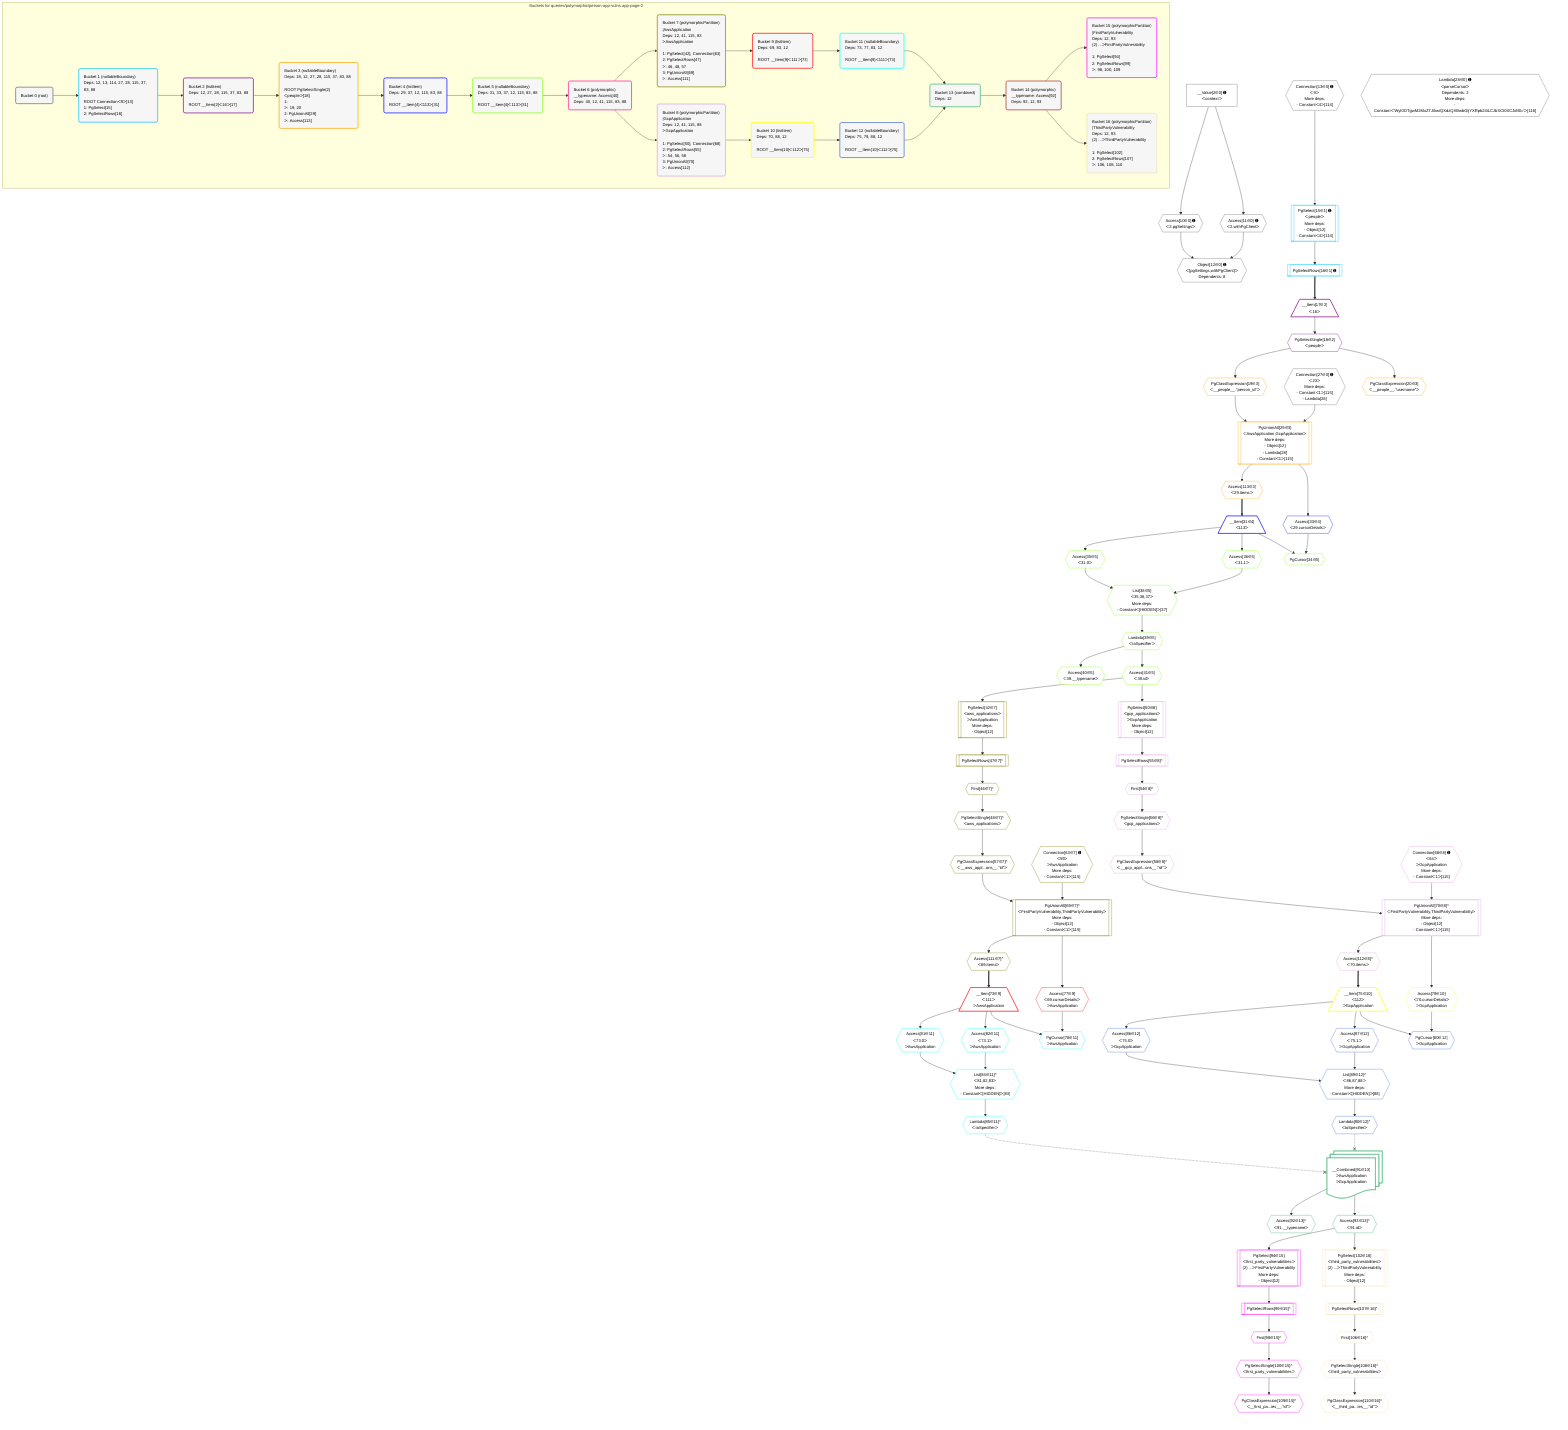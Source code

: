 %%{init: {'themeVariables': { 'fontSize': '12px'}}}%%
graph TD
    classDef path fill:#eee,stroke:#000,color:#000
    classDef plan fill:#fff,stroke-width:1px,color:#000
    classDef itemplan fill:#fff,stroke-width:2px,color:#000
    classDef unbatchedplan fill:#dff,stroke-width:1px,color:#000
    classDef sideeffectplan fill:#fcc,stroke-width:2px,color:#000
    classDef bucket fill:#f6f6f6,color:#000,stroke-width:2px,text-align:left

    subgraph "Buckets for queries/polymorphic/person-app-vulns.app-page-2"
    Bucket0("Bucket 0 (root)"):::bucket
    Bucket1("Bucket 1 (nullableBoundary)<br />Deps: 12, 13, 114, 27, 28, 115, 37, 83, 88<br /><br />ROOT Connectionᐸ9ᐳ[13]<br />1: PgSelect[15]<br />2: PgSelectRows[16]"):::bucket
    Bucket2("Bucket 2 (listItem)<br />Deps: 12, 27, 28, 115, 37, 83, 88<br /><br />ROOT __Item{2}ᐸ16ᐳ[17]"):::bucket
    Bucket3("Bucket 3 (nullableBoundary)<br />Deps: 18, 12, 27, 28, 115, 37, 83, 88<br /><br />ROOT PgSelectSingle{2}ᐸpeopleᐳ[18]<br />1: <br />ᐳ: 19, 20<br />2: PgUnionAll[29]<br />ᐳ: Access[113]"):::bucket
    Bucket4("Bucket 4 (listItem)<br />Deps: 29, 37, 12, 115, 83, 88<br /><br />ROOT __Item{4}ᐸ113ᐳ[31]"):::bucket
    Bucket5("Bucket 5 (nullableBoundary)<br />Deps: 31, 33, 37, 12, 115, 83, 88<br /><br />ROOT __Item{4}ᐸ113ᐳ[31]"):::bucket
    Bucket6("Bucket 6 (polymorphic)<br />__typename: Access[40]<br />Deps: 40, 12, 41, 115, 83, 88"):::bucket
    Bucket7("Bucket 7 (polymorphicPartition)<br />|AwsApplication<br />Deps: 12, 41, 115, 83<br />ᐳAwsApplication<br /><br />1: PgSelect[42], Connection[63]<br />2: PgSelectRows[47]<br />ᐳ: 46, 48, 57<br />3: PgUnionAll[69]<br />ᐳ: Access[111]"):::bucket
    Bucket8("Bucket 8 (polymorphicPartition)<br />|GcpApplication<br />Deps: 12, 41, 115, 88<br />ᐳGcpApplication<br /><br />1: PgSelect[50], Connection[68]<br />2: PgSelectRows[55]<br />ᐳ: 54, 56, 58<br />3: PgUnionAll[70]<br />ᐳ: Access[112]"):::bucket
    Bucket9("Bucket 9 (listItem)<br />Deps: 69, 83, 12<br /><br />ROOT __Item{9}ᐸ111ᐳ[73]"):::bucket
    Bucket10("Bucket 10 (listItem)<br />Deps: 70, 88, 12<br /><br />ROOT __Item{10}ᐸ112ᐳ[75]"):::bucket
    Bucket11("Bucket 11 (nullableBoundary)<br />Deps: 73, 77, 83, 12<br /><br />ROOT __Item{9}ᐸ111ᐳ[73]"):::bucket
    Bucket12("Bucket 12 (nullableBoundary)<br />Deps: 75, 79, 88, 12<br /><br />ROOT __Item{10}ᐸ112ᐳ[75]"):::bucket
    Bucket13("Bucket 13 (combined)<br />Deps: 12"):::bucket
    Bucket14("Bucket 14 (polymorphic)<br />__typename: Access[92]<br />Deps: 92, 12, 93"):::bucket
    Bucket15("Bucket 15 (polymorphicPartition)<br />|FirstPartyVulnerability<br />Deps: 12, 93<br />(2) ...ᐳFirstPartyVulnerability<br /><br />1: PgSelect[94]<br />2: PgSelectRows[99]<br />ᐳ: 98, 100, 109"):::bucket
    Bucket16("Bucket 16 (polymorphicPartition)<br />|ThirdPartyVulnerability<br />Deps: 12, 93<br />(2) ...ᐳThirdPartyVulnerability<br /><br />1: PgSelect[102]<br />2: PgSelectRows[107]<br />ᐳ: 106, 108, 110"):::bucket
    end
    Bucket0 --> Bucket1
    Bucket1 --> Bucket2
    Bucket2 --> Bucket3
    Bucket3 --> Bucket4
    Bucket4 --> Bucket5
    Bucket5 --> Bucket6
    Bucket6 --> Bucket7 & Bucket8
    Bucket7 --> Bucket9
    Bucket8 --> Bucket10
    Bucket9 --> Bucket11
    Bucket10 --> Bucket12
    Bucket11 --> Bucket13
    Bucket12 --> Bucket13
    Bucket13 --> Bucket14
    Bucket14 --> Bucket15 & Bucket16

    %% plan dependencies
    Object12{{"Object[12∈0] ➊<br />ᐸ{pgSettings,withPgClient}ᐳ<br />Dependents: 8"}}:::plan
    Access10{{"Access[10∈0] ➊<br />ᐸ2.pgSettingsᐳ"}}:::plan
    Access11{{"Access[11∈0] ➊<br />ᐸ2.withPgClientᐳ"}}:::plan
    Access10 & Access11 --> Object12
    Connection27{{"Connection[27∈0] ➊<br />ᐸ23ᐳ<br />More deps:<br />- Constantᐸ1ᐳ[115]<br />- Lambda[28]"}}:::plan
    __Value2["__Value[2∈0] ➊<br />ᐸcontextᐳ"]:::plan
    __Value2 --> Access10
    __Value2 --> Access11
    Connection13{{"Connection[13∈0] ➊<br />ᐸ9ᐳ<br />More deps:<br />- Constantᐸ4ᐳ[114]"}}:::plan
    Lambda28{{"Lambda[28∈0] ➊<br />ᐸparseCursorᐳ<br />Dependents: 2<br />More deps:<br />- Constantᐸ'WyI0OTgwM2MxZTJiIiwiQXdzQXBwbGljYXRpb24iLCJbXCI0XCJdIl0='ᐳ[116]"}}:::plan
    PgSelect15[["PgSelect[15∈1] ➊<br />ᐸpeopleᐳ<br />More deps:<br />- Object[12]<br />- Constantᐸ4ᐳ[114]"]]:::plan
    Connection13 --> PgSelect15
    PgSelectRows16[["PgSelectRows[16∈1] ➊"]]:::plan
    PgSelect15 --> PgSelectRows16
    __Item17[/"__Item[17∈2]<br />ᐸ16ᐳ"\]:::itemplan
    PgSelectRows16 ==> __Item17
    PgSelectSingle18{{"PgSelectSingle[18∈2]<br />ᐸpeopleᐳ"}}:::plan
    __Item17 --> PgSelectSingle18
    PgUnionAll29[["PgUnionAll[29∈3]<br />ᐸAwsApplication,GcpApplicationᐳ<br />More deps:<br />- Object[12]<br />- Lambda[28]<br />- Constantᐸ1ᐳ[115]"]]:::plan
    PgClassExpression19{{"PgClassExpression[19∈3]<br />ᐸ__people__.”person_id”ᐳ"}}:::plan
    PgClassExpression19 & Connection27 --> PgUnionAll29
    PgSelectSingle18 --> PgClassExpression19
    PgClassExpression20{{"PgClassExpression[20∈3]<br />ᐸ__people__.”username”ᐳ"}}:::plan
    PgSelectSingle18 --> PgClassExpression20
    Access113{{"Access[113∈3]<br />ᐸ29.itemsᐳ"}}:::plan
    PgUnionAll29 --> Access113
    __Item31[/"__Item[31∈4]<br />ᐸ113ᐳ"\]:::itemplan
    Access113 ==> __Item31
    Access33{{"Access[33∈4]<br />ᐸ29.cursorDetailsᐳ"}}:::plan
    PgUnionAll29 --> Access33
    List38{{"List[38∈5]<br />ᐸ35,36,37ᐳ<br />More deps:<br />- Constantᐸ[HIDDEN]ᐳ[37]"}}:::plan
    Access35{{"Access[35∈5]<br />ᐸ31.0ᐳ"}}:::plan
    Access36{{"Access[36∈5]<br />ᐸ31.1ᐳ"}}:::plan
    Access35 & Access36 --> List38
    PgCursor34{{"PgCursor[34∈5]"}}:::plan
    __Item31 & Access33 --> PgCursor34
    __Item31 --> Access35
    __Item31 --> Access36
    Lambda39{{"Lambda[39∈5]<br />ᐸtoSpecifierᐳ"}}:::plan
    List38 --> Lambda39
    Access40{{"Access[40∈5]<br />ᐸ39.__typenameᐳ"}}:::plan
    Lambda39 --> Access40
    Access41{{"Access[41∈5]<br />ᐸ39.idᐳ"}}:::plan
    Lambda39 --> Access41
    PgUnionAll69[["PgUnionAll[69∈7]^<br />ᐸFirstPartyVulnerability,ThirdPartyVulnerabilityᐳ<br />More deps:<br />- Object[12]<br />- Constantᐸ1ᐳ[115]"]]:::plan
    PgClassExpression57{{"PgClassExpression[57∈7]^<br />ᐸ__aws_appl...ons__.”id”ᐳ"}}:::plan
    Connection63{{"Connection[63∈7] ➊<br />ᐸ59ᐳ<br />ᐳAwsApplication<br />More deps:<br />- Constantᐸ1ᐳ[115]"}}:::plan
    PgClassExpression57 & Connection63 --> PgUnionAll69
    PgSelect42[["PgSelect[42∈7]<br />ᐸaws_applicationsᐳ<br />ᐳAwsApplication<br />More deps:<br />- Object[12]"]]:::plan
    Access41 --> PgSelect42
    First46{{"First[46∈7]^"}}:::plan
    PgSelectRows47[["PgSelectRows[47∈7]^"]]:::plan
    PgSelectRows47 --> First46
    PgSelect42 --> PgSelectRows47
    PgSelectSingle48{{"PgSelectSingle[48∈7]^<br />ᐸaws_applicationsᐳ"}}:::plan
    First46 --> PgSelectSingle48
    PgSelectSingle48 --> PgClassExpression57
    Access111{{"Access[111∈7]^<br />ᐸ69.itemsᐳ"}}:::plan
    PgUnionAll69 --> Access111
    PgUnionAll70[["PgUnionAll[70∈8]^<br />ᐸFirstPartyVulnerability,ThirdPartyVulnerabilityᐳ<br />More deps:<br />- Object[12]<br />- Constantᐸ1ᐳ[115]"]]:::plan
    PgClassExpression58{{"PgClassExpression[58∈8]^<br />ᐸ__gcp_appl...ons__.”id”ᐳ"}}:::plan
    Connection68{{"Connection[68∈8] ➊<br />ᐸ64ᐳ<br />ᐳGcpApplication<br />More deps:<br />- Constantᐸ1ᐳ[115]"}}:::plan
    PgClassExpression58 & Connection68 --> PgUnionAll70
    PgSelect50[["PgSelect[50∈8]<br />ᐸgcp_applicationsᐳ<br />ᐳGcpApplication<br />More deps:<br />- Object[12]"]]:::plan
    Access41 --> PgSelect50
    First54{{"First[54∈8]^"}}:::plan
    PgSelectRows55[["PgSelectRows[55∈8]^"]]:::plan
    PgSelectRows55 --> First54
    PgSelect50 --> PgSelectRows55
    PgSelectSingle56{{"PgSelectSingle[56∈8]^<br />ᐸgcp_applicationsᐳ"}}:::plan
    First54 --> PgSelectSingle56
    PgSelectSingle56 --> PgClassExpression58
    Access112{{"Access[112∈8]^<br />ᐸ70.itemsᐳ"}}:::plan
    PgUnionAll70 --> Access112
    __Item73[/"__Item[73∈9]<br />ᐸ111ᐳ<br />ᐳAwsApplication"\]:::itemplan
    Access111 ==> __Item73
    Access77{{"Access[77∈9]<br />ᐸ69.cursorDetailsᐳ<br />ᐳAwsApplication"}}:::plan
    PgUnionAll69 --> Access77
    __Item75[/"__Item[75∈10]<br />ᐸ112ᐳ<br />ᐳGcpApplication"\]:::itemplan
    Access112 ==> __Item75
    Access79{{"Access[79∈10]<br />ᐸ70.cursorDetailsᐳ<br />ᐳGcpApplication"}}:::plan
    PgUnionAll70 --> Access79
    List84{{"List[84∈11]^<br />ᐸ81,82,83ᐳ<br />More deps:<br />- Constantᐸ[HIDDEN]ᐳ[83]"}}:::plan
    Access81{{"Access[81∈11]<br />ᐸ73.0ᐳ<br />ᐳAwsApplication"}}:::plan
    Access82{{"Access[82∈11]<br />ᐸ73.1ᐳ<br />ᐳAwsApplication"}}:::plan
    Access81 & Access82 --> List84
    PgCursor78{{"PgCursor[78∈11]<br />ᐳAwsApplication"}}:::plan
    __Item73 & Access77 --> PgCursor78
    __Item73 --> Access81
    __Item73 --> Access82
    Lambda85{{"Lambda[85∈11]^<br />ᐸtoSpecifierᐳ"}}:::plan
    List84 --> Lambda85
    List89{{"List[89∈12]^<br />ᐸ86,87,88ᐳ<br />More deps:<br />- Constantᐸ[HIDDEN]ᐳ[88]"}}:::plan
    Access86{{"Access[86∈12]<br />ᐸ75.0ᐳ<br />ᐳGcpApplication"}}:::plan
    Access87{{"Access[87∈12]<br />ᐸ75.1ᐳ<br />ᐳGcpApplication"}}:::plan
    Access86 & Access87 --> List89
    PgCursor80{{"PgCursor[80∈12]<br />ᐳGcpApplication"}}:::plan
    __Item75 & Access79 --> PgCursor80
    __Item75 --> Access86
    __Item75 --> Access87
    Lambda90{{"Lambda[90∈12]^<br />ᐸtoSpecifierᐳ"}}:::plan
    List89 --> Lambda90
    Access92{{"Access[92∈13]^<br />ᐸ91.__typenameᐳ"}}:::plan
    __Value91:::plan@{shape: docs, label: "__Combined[91∈13]<br />ᐳAwsApplication<br />ᐳGcpApplication"}
    __Value91 --> Access92
    Access93{{"Access[93∈13]^<br />ᐸ91.idᐳ"}}:::plan
    __Value91 --> Access93
    PgSelect94[["PgSelect[94∈15]<br />ᐸfirst_party_vulnerabilitiesᐳ<br />(2) ...ᐳFirstPartyVulnerability<br />More deps:<br />- Object[12]"]]:::plan
    Access93 --> PgSelect94
    First98{{"First[98∈15]^"}}:::plan
    PgSelectRows99[["PgSelectRows[99∈15]^"]]:::plan
    PgSelectRows99 --> First98
    PgSelect94 --> PgSelectRows99
    PgSelectSingle100{{"PgSelectSingle[100∈15]^<br />ᐸfirst_party_vulnerabilitiesᐳ"}}:::plan
    First98 --> PgSelectSingle100
    PgClassExpression109{{"PgClassExpression[109∈15]^<br />ᐸ__first_pa...ies__.”id”ᐳ"}}:::plan
    PgSelectSingle100 --> PgClassExpression109
    PgSelect102[["PgSelect[102∈16]<br />ᐸthird_party_vulnerabilitiesᐳ<br />(2) ...ᐳThirdPartyVulnerability<br />More deps:<br />- Object[12]"]]:::plan
    Access93 --> PgSelect102
    First106{{"First[106∈16]^"}}:::plan
    PgSelectRows107[["PgSelectRows[107∈16]^"]]:::plan
    PgSelectRows107 --> First106
    PgSelect102 --> PgSelectRows107
    PgSelectSingle108{{"PgSelectSingle[108∈16]^<br />ᐸthird_party_vulnerabilitiesᐳ"}}:::plan
    First106 --> PgSelectSingle108
    PgClassExpression110{{"PgClassExpression[110∈16]^<br />ᐸ__third_pa...ies__.”id”ᐳ"}}:::plan
    PgSelectSingle108 --> PgClassExpression110

    %% define steps
    classDef bucket0 stroke:#696969
    class Bucket0,__Value2,Access10,Access11,Object12,Connection13,Connection27,Lambda28 bucket0
    classDef bucket1 stroke:#00bfff
    class Bucket1,PgSelect15,PgSelectRows16 bucket1
    classDef bucket2 stroke:#7f007f
    class Bucket2,__Item17,PgSelectSingle18 bucket2
    classDef bucket3 stroke:#ffa500
    class Bucket3,PgClassExpression19,PgClassExpression20,PgUnionAll29,Access113 bucket3
    classDef bucket4 stroke:#0000ff
    class Bucket4,__Item31,Access33 bucket4
    classDef bucket5 stroke:#7fff00
    class Bucket5,PgCursor34,Access35,Access36,List38,Lambda39,Access40,Access41 bucket5
    classDef bucket6 stroke:#ff1493
    class Bucket6 bucket6
    classDef bucket7 stroke:#808000
    class Bucket7,PgSelect42,First46,PgSelectRows47,PgSelectSingle48,PgClassExpression57,Connection63,PgUnionAll69,Access111 bucket7
    classDef bucket8 stroke:#dda0dd
    class Bucket8,PgSelect50,First54,PgSelectRows55,PgSelectSingle56,PgClassExpression58,Connection68,PgUnionAll70,Access112 bucket8
    classDef bucket9 stroke:#ff0000
    class Bucket9,__Item73,Access77 bucket9
    classDef bucket10 stroke:#ffff00
    class Bucket10,__Item75,Access79 bucket10
    classDef bucket11 stroke:#00ffff
    class Bucket11,PgCursor78,Access81,Access82,List84,Lambda85 bucket11
    classDef bucket12 stroke:#4169e1
    class Bucket12,PgCursor80,Access86,Access87,List89,Lambda90 bucket12
    classDef bucket13 stroke:#3cb371
    class Bucket13,__Value91,Access92,Access93 bucket13
    classDef bucket14 stroke:#a52a2a
    class Bucket14 bucket14
    classDef bucket15 stroke:#ff00ff
    class Bucket15,PgSelect94,First98,PgSelectRows99,PgSelectSingle100,PgClassExpression109 bucket15
    classDef bucket16 stroke:#f5deb3
    class Bucket16,PgSelect102,First106,PgSelectRows107,PgSelectSingle108,PgClassExpression110 bucket16

    Lambda85 -.-x __Value91
    Lambda90 -.-x __Value91